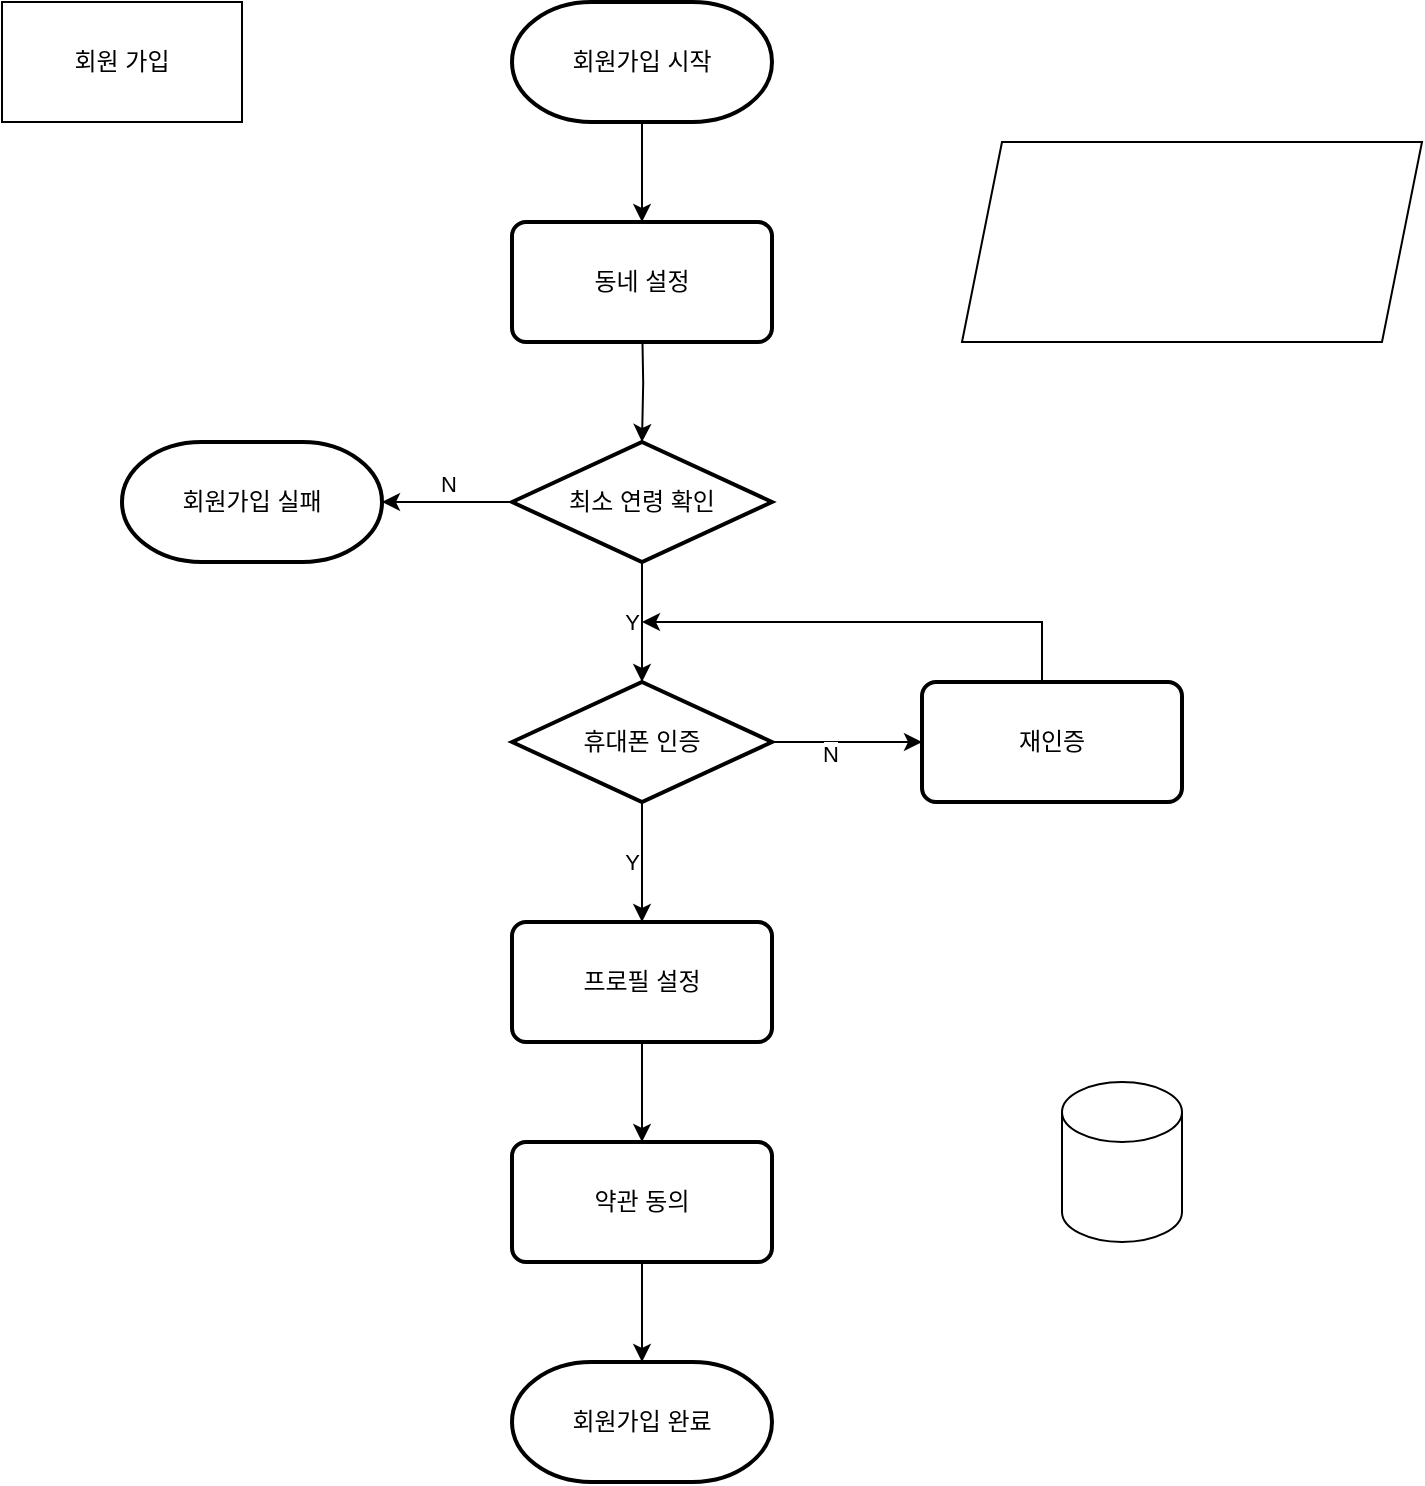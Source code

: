 <mxfile version="28.1.1">
  <diagram name="페이지-1" id="XlRzEW4vM48X9FJ8-f3u">
    <mxGraphModel dx="1455" dy="866" grid="1" gridSize="10" guides="1" tooltips="1" connect="1" arrows="1" fold="1" page="1" pageScale="1" pageWidth="827" pageHeight="1169" math="0" shadow="0">
      <root>
        <mxCell id="0" />
        <mxCell id="1" parent="0" />
        <mxCell id="Ovdk0qwD0EW2E3yWYSIR-1" value="회원 가입" style="rounded=0;whiteSpace=wrap;html=1;" parent="1" vertex="1">
          <mxGeometry x="70" y="30" width="120" height="60" as="geometry" />
        </mxCell>
        <mxCell id="Ovdk0qwD0EW2E3yWYSIR-24" value="" style="edgeStyle=orthogonalEdgeStyle;rounded=0;orthogonalLoop=1;jettySize=auto;html=1;" parent="1" edge="1">
          <mxGeometry relative="1" as="geometry">
            <mxPoint x="390.067" y="190" as="sourcePoint" />
            <mxPoint x="390" y="250" as="targetPoint" />
          </mxGeometry>
        </mxCell>
        <mxCell id="Ovdk0qwD0EW2E3yWYSIR-7" value="" style="edgeStyle=orthogonalEdgeStyle;rounded=0;orthogonalLoop=1;jettySize=auto;html=1;exitX=1;exitY=0.5;exitDx=0;exitDy=0;exitPerimeter=0;entryX=0;entryY=0.5;entryDx=0;entryDy=0;" parent="1" source="Ovdk0qwD0EW2E3yWYSIR-33" target="Ovdk0qwD0EW2E3yWYSIR-35" edge="1">
          <mxGeometry relative="1" as="geometry">
            <mxPoint x="460" y="420" as="sourcePoint" />
            <mxPoint x="530" y="420" as="targetPoint" />
          </mxGeometry>
        </mxCell>
        <mxCell id="Ovdk0qwD0EW2E3yWYSIR-13" value="N" style="edgeLabel;html=1;align=center;verticalAlign=middle;resizable=0;points=[];" parent="Ovdk0qwD0EW2E3yWYSIR-7" vertex="1" connectable="0">
          <mxGeometry x="-0.229" y="-6" relative="1" as="geometry">
            <mxPoint as="offset" />
          </mxGeometry>
        </mxCell>
        <mxCell id="Ovdk0qwD0EW2E3yWYSIR-10" value="Y" style="edgeStyle=orthogonalEdgeStyle;rounded=0;orthogonalLoop=1;jettySize=auto;html=1;labelPosition=left;verticalLabelPosition=middle;align=right;verticalAlign=middle;exitX=0.5;exitY=1;exitDx=0;exitDy=0;exitPerimeter=0;entryX=0.5;entryY=0;entryDx=0;entryDy=0;" parent="1" source="Ovdk0qwD0EW2E3yWYSIR-33" target="Ovdk0qwD0EW2E3yWYSIR-36" edge="1">
          <mxGeometry relative="1" as="geometry">
            <mxPoint x="390" y="460" as="sourcePoint" />
            <mxPoint x="390" y="510" as="targetPoint" />
          </mxGeometry>
        </mxCell>
        <mxCell id="Ovdk0qwD0EW2E3yWYSIR-19" value="" style="edgeStyle=orthogonalEdgeStyle;rounded=0;orthogonalLoop=1;jettySize=auto;html=1;exitX=0.5;exitY=1;exitDx=0;exitDy=0;entryX=0.5;entryY=0;entryDx=0;entryDy=0;" parent="1" source="Ovdk0qwD0EW2E3yWYSIR-36" target="Ovdk0qwD0EW2E3yWYSIR-37" edge="1">
          <mxGeometry relative="1" as="geometry">
            <mxPoint x="390" y="570" as="sourcePoint" />
            <mxPoint x="390" y="620" as="targetPoint" />
          </mxGeometry>
        </mxCell>
        <mxCell id="Ovdk0qwD0EW2E3yWYSIR-20" value="" style="edgeStyle=orthogonalEdgeStyle;rounded=0;orthogonalLoop=1;jettySize=auto;html=1;exitX=0.5;exitY=0;exitDx=0;exitDy=0;" parent="1" edge="1">
          <mxGeometry relative="1" as="geometry">
            <mxPoint x="590" y="390" as="sourcePoint" />
            <mxPoint x="390" y="340" as="targetPoint" />
            <Array as="points">
              <mxPoint x="590" y="340" />
              <mxPoint x="390" y="340" />
            </Array>
          </mxGeometry>
        </mxCell>
        <mxCell id="Ovdk0qwD0EW2E3yWYSIR-25" value="Y" style="edgeStyle=orthogonalEdgeStyle;rounded=0;orthogonalLoop=1;jettySize=auto;html=1;labelPosition=left;verticalLabelPosition=middle;align=right;verticalAlign=middle;exitX=0.5;exitY=1;exitDx=0;exitDy=0;exitPerimeter=0;entryX=0.5;entryY=0;entryDx=0;entryDy=0;entryPerimeter=0;" parent="1" source="Ovdk0qwD0EW2E3yWYSIR-34" target="Ovdk0qwD0EW2E3yWYSIR-33" edge="1">
          <mxGeometry relative="1" as="geometry">
            <mxPoint x="390" y="330" as="sourcePoint" />
            <mxPoint x="390" y="390" as="targetPoint" />
          </mxGeometry>
        </mxCell>
        <mxCell id="Ovdk0qwD0EW2E3yWYSIR-32" value="N" style="edgeStyle=orthogonalEdgeStyle;rounded=0;orthogonalLoop=1;jettySize=auto;html=1;labelPosition=center;verticalLabelPosition=top;align=center;verticalAlign=bottom;entryX=1;entryY=0.5;entryDx=0;entryDy=0;entryPerimeter=0;exitX=0;exitY=0.5;exitDx=0;exitDy=0;exitPerimeter=0;" parent="1" source="Ovdk0qwD0EW2E3yWYSIR-34" target="Ovdk0qwD0EW2E3yWYSIR-31" edge="1">
          <mxGeometry relative="1" as="geometry">
            <mxPoint x="320" y="289" as="sourcePoint" />
            <mxPoint x="270" y="289" as="targetPoint" />
          </mxGeometry>
        </mxCell>
        <mxCell id="Ovdk0qwD0EW2E3yWYSIR-28" value="" style="edgeStyle=orthogonalEdgeStyle;rounded=0;orthogonalLoop=1;jettySize=auto;html=1;" parent="1" source="Ovdk0qwD0EW2E3yWYSIR-26" target="Ovdk0qwD0EW2E3yWYSIR-27" edge="1">
          <mxGeometry relative="1" as="geometry" />
        </mxCell>
        <mxCell id="Ovdk0qwD0EW2E3yWYSIR-26" value="회원가입 시작" style="strokeWidth=2;html=1;shape=mxgraph.flowchart.terminator;whiteSpace=wrap;" parent="1" vertex="1">
          <mxGeometry x="325" y="30" width="130" height="60" as="geometry" />
        </mxCell>
        <mxCell id="Ovdk0qwD0EW2E3yWYSIR-27" value="동네 설정" style="rounded=1;whiteSpace=wrap;html=1;absoluteArcSize=1;arcSize=14;strokeWidth=2;" parent="1" vertex="1">
          <mxGeometry x="325" y="140" width="130" height="60" as="geometry" />
        </mxCell>
        <mxCell id="Ovdk0qwD0EW2E3yWYSIR-31" value="회원가입 실패" style="strokeWidth=2;html=1;shape=mxgraph.flowchart.terminator;whiteSpace=wrap;" parent="1" vertex="1">
          <mxGeometry x="130" y="250" width="130" height="60" as="geometry" />
        </mxCell>
        <mxCell id="Ovdk0qwD0EW2E3yWYSIR-33" value="&lt;span style=&quot;color: rgb(0, 0, 0); font-family: Helvetica; font-size: 12px; font-style: normal; font-variant-ligatures: normal; font-variant-caps: normal; font-weight: 400; letter-spacing: normal; orphans: 2; text-align: center; text-indent: 0px; text-transform: none; widows: 2; word-spacing: 0px; -webkit-text-stroke-width: 0px; white-space: normal; text-decoration-thickness: initial; text-decoration-style: initial; text-decoration-color: initial; float: none; display: inline !important;&quot;&gt;휴대폰 인증&lt;/span&gt;" style="strokeWidth=2;html=1;shape=mxgraph.flowchart.decision;whiteSpace=wrap;" parent="1" vertex="1">
          <mxGeometry x="325" y="370" width="130" height="60" as="geometry" />
        </mxCell>
        <mxCell id="Ovdk0qwD0EW2E3yWYSIR-34" value="최소 연령 확인" style="strokeWidth=2;html=1;shape=mxgraph.flowchart.decision;whiteSpace=wrap;" parent="1" vertex="1">
          <mxGeometry x="325" y="250" width="130" height="60" as="geometry" />
        </mxCell>
        <mxCell id="Ovdk0qwD0EW2E3yWYSIR-35" value="재인증" style="rounded=1;whiteSpace=wrap;html=1;absoluteArcSize=1;arcSize=14;strokeWidth=2;" parent="1" vertex="1">
          <mxGeometry x="530" y="370" width="130" height="60" as="geometry" />
        </mxCell>
        <mxCell id="Ovdk0qwD0EW2E3yWYSIR-36" value="프로필 설정" style="rounded=1;whiteSpace=wrap;html=1;absoluteArcSize=1;arcSize=14;strokeWidth=2;" parent="1" vertex="1">
          <mxGeometry x="325" y="490" width="130" height="60" as="geometry" />
        </mxCell>
        <mxCell id="Ovdk0qwD0EW2E3yWYSIR-39" value="" style="edgeStyle=orthogonalEdgeStyle;rounded=0;orthogonalLoop=1;jettySize=auto;html=1;" parent="1" source="Ovdk0qwD0EW2E3yWYSIR-37" target="Ovdk0qwD0EW2E3yWYSIR-38" edge="1">
          <mxGeometry relative="1" as="geometry" />
        </mxCell>
        <mxCell id="Ovdk0qwD0EW2E3yWYSIR-37" value="약관 동의" style="rounded=1;whiteSpace=wrap;html=1;absoluteArcSize=1;arcSize=14;strokeWidth=2;" parent="1" vertex="1">
          <mxGeometry x="325" y="600" width="130" height="60" as="geometry" />
        </mxCell>
        <mxCell id="Ovdk0qwD0EW2E3yWYSIR-38" value="회원가입 완료" style="strokeWidth=2;html=1;shape=mxgraph.flowchart.terminator;whiteSpace=wrap;" parent="1" vertex="1">
          <mxGeometry x="325" y="710" width="130" height="60" as="geometry" />
        </mxCell>
        <mxCell id="bRtsGgxU3_nVDHKU_ozi-1" value="" style="shape=parallelogram;perimeter=parallelogramPerimeter;whiteSpace=wrap;html=1;fixedSize=1;" vertex="1" parent="1">
          <mxGeometry x="550" y="100" width="230" height="100" as="geometry" />
        </mxCell>
        <mxCell id="bRtsGgxU3_nVDHKU_ozi-2" value="" style="shape=cylinder3;whiteSpace=wrap;html=1;boundedLbl=1;backgroundOutline=1;size=15;" vertex="1" parent="1">
          <mxGeometry x="600" y="570" width="60" height="80" as="geometry" />
        </mxCell>
      </root>
    </mxGraphModel>
  </diagram>
</mxfile>
